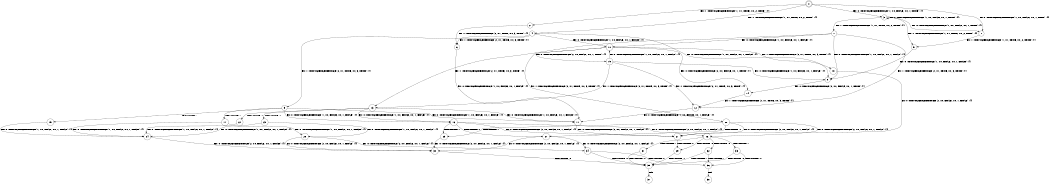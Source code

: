 digraph BCG {
size = "7, 10.5";
center = TRUE;
node [shape = circle];
0 [peripheries = 2];
0 -> 1 [label = "EX !0 !ATOMIC_EXCH_BRANCH (1, +0, FALSE, +0, 1, TRUE) !{}"];
0 -> 2 [label = "EX !1 !ATOMIC_EXCH_BRANCH (1, +1, TRUE, +0, 2, TRUE) !{}"];
0 -> 3 [label = "EX !0 !ATOMIC_EXCH_BRANCH (1, +0, FALSE, +0, 1, TRUE) !{}"];
0 -> 4 [label = "EX !1 !ATOMIC_EXCH_BRANCH (1, +1, TRUE, +0, 2, TRUE) !{}"];
1 -> 5 [label = "EX !1 !ATOMIC_EXCH_BRANCH (1, +1, TRUE, +0, 2, TRUE) !{}"];
2 -> 6 [label = "EX !1 !ATOMIC_EXCH_BRANCH (2, +1, TRUE, +0, 3, TRUE) !{}"];
3 -> 1 [label = "EX !0 !ATOMIC_EXCH_BRANCH (1, +0, FALSE, +0, 1, TRUE) !{}"];
3 -> 5 [label = "EX !1 !ATOMIC_EXCH_BRANCH (1, +1, TRUE, +0, 2, TRUE) !{}"];
3 -> 3 [label = "EX !0 !ATOMIC_EXCH_BRANCH (1, +0, FALSE, +0, 1, TRUE) !{}"];
3 -> 7 [label = "EX !1 !ATOMIC_EXCH_BRANCH (1, +1, TRUE, +0, 2, TRUE) !{}"];
4 -> 6 [label = "EX !1 !ATOMIC_EXCH_BRANCH (2, +1, TRUE, +0, 3, TRUE) !{}"];
4 -> 8 [label = "EX !0 !ATOMIC_EXCH_BRANCH (1, +0, FALSE, +0, 1, FALSE) !{}"];
4 -> 9 [label = "EX !1 !ATOMIC_EXCH_BRANCH (2, +1, TRUE, +0, 3, TRUE) !{}"];
4 -> 10 [label = "EX !0 !ATOMIC_EXCH_BRANCH (1, +0, FALSE, +0, 1, FALSE) !{}"];
5 -> 8 [label = "EX !0 !ATOMIC_EXCH_BRANCH (1, +0, FALSE, +0, 1, FALSE) !{}"];
6 -> 11 [label = "EX !0 !ATOMIC_EXCH_BRANCH (1, +0, FALSE, +0, 1, FALSE) !{}"];
7 -> 8 [label = "EX !0 !ATOMIC_EXCH_BRANCH (1, +0, FALSE, +0, 1, FALSE) !{}"];
7 -> 12 [label = "EX !1 !ATOMIC_EXCH_BRANCH (2, +1, TRUE, +0, 3, TRUE) !{}"];
7 -> 10 [label = "EX !0 !ATOMIC_EXCH_BRANCH (1, +0, FALSE, +0, 1, FALSE) !{}"];
7 -> 13 [label = "EX !1 !ATOMIC_EXCH_BRANCH (2, +1, TRUE, +0, 3, TRUE) !{}"];
8 -> 14 [label = "EX !0 !ATOMIC_EXCH_BRANCH (2, +0, FALSE, +0, 1, TRUE) !{}"];
9 -> 11 [label = "EX !0 !ATOMIC_EXCH_BRANCH (1, +0, FALSE, +0, 1, FALSE) !{}"];
9 -> 15 [label = "TERMINATE !1"];
9 -> 16 [label = "EX !0 !ATOMIC_EXCH_BRANCH (1, +0, FALSE, +0, 1, FALSE) !{}"];
9 -> 17 [label = "TERMINATE !1"];
10 -> 14 [label = "EX !0 !ATOMIC_EXCH_BRANCH (2, +0, FALSE, +0, 1, TRUE) !{}"];
10 -> 18 [label = "EX !1 !ATOMIC_EXCH_BRANCH (2, +1, TRUE, +0, 3, TRUE) !{}"];
10 -> 19 [label = "EX !0 !ATOMIC_EXCH_BRANCH (2, +0, FALSE, +0, 1, TRUE) !{}"];
10 -> 20 [label = "EX !1 !ATOMIC_EXCH_BRANCH (2, +1, TRUE, +0, 3, TRUE) !{}"];
11 -> 21 [label = "EX !0 !ATOMIC_EXCH_BRANCH (2, +0, FALSE, +0, 1, FALSE) !{}"];
12 -> 11 [label = "EX !0 !ATOMIC_EXCH_BRANCH (1, +0, FALSE, +0, 1, FALSE) !{}"];
13 -> 11 [label = "EX !0 !ATOMIC_EXCH_BRANCH (1, +0, FALSE, +0, 1, FALSE) !{}"];
13 -> 22 [label = "TERMINATE !1"];
13 -> 16 [label = "EX !0 !ATOMIC_EXCH_BRANCH (1, +0, FALSE, +0, 1, FALSE) !{}"];
13 -> 23 [label = "TERMINATE !1"];
14 -> 12 [label = "EX !1 !ATOMIC_EXCH_BRANCH (2, +1, TRUE, +0, 3, TRUE) !{}"];
15 -> 24 [label = "EX !0 !ATOMIC_EXCH_BRANCH (1, +0, FALSE, +0, 1, FALSE) !{}"];
16 -> 21 [label = "EX !0 !ATOMIC_EXCH_BRANCH (2, +0, FALSE, +0, 1, FALSE) !{}"];
16 -> 25 [label = "TERMINATE !1"];
16 -> 26 [label = "EX !0 !ATOMIC_EXCH_BRANCH (2, +0, FALSE, +0, 1, FALSE) !{}"];
16 -> 27 [label = "TERMINATE !1"];
17 -> 24 [label = "EX !0 !ATOMIC_EXCH_BRANCH (1, +0, FALSE, +0, 1, FALSE) !{}"];
17 -> 28 [label = "EX !0 !ATOMIC_EXCH_BRANCH (1, +0, FALSE, +0, 1, FALSE) !{}"];
18 -> 21 [label = "EX !0 !ATOMIC_EXCH_BRANCH (2, +0, FALSE, +0, 1, FALSE) !{}"];
19 -> 8 [label = "EX !0 !ATOMIC_EXCH_BRANCH (1, +0, FALSE, +0, 1, FALSE) !{}"];
19 -> 12 [label = "EX !1 !ATOMIC_EXCH_BRANCH (2, +1, TRUE, +0, 3, TRUE) !{}"];
19 -> 10 [label = "EX !0 !ATOMIC_EXCH_BRANCH (1, +0, FALSE, +0, 1, FALSE) !{}"];
19 -> 13 [label = "EX !1 !ATOMIC_EXCH_BRANCH (2, +1, TRUE, +0, 3, TRUE) !{}"];
20 -> 21 [label = "EX !0 !ATOMIC_EXCH_BRANCH (2, +0, FALSE, +0, 1, FALSE) !{}"];
20 -> 25 [label = "TERMINATE !1"];
20 -> 26 [label = "EX !0 !ATOMIC_EXCH_BRANCH (2, +0, FALSE, +0, 1, FALSE) !{}"];
20 -> 27 [label = "TERMINATE !1"];
21 -> 29 [label = "TERMINATE !0"];
22 -> 24 [label = "EX !0 !ATOMIC_EXCH_BRANCH (1, +0, FALSE, +0, 1, FALSE) !{}"];
23 -> 24 [label = "EX !0 !ATOMIC_EXCH_BRANCH (1, +0, FALSE, +0, 1, FALSE) !{}"];
23 -> 28 [label = "EX !0 !ATOMIC_EXCH_BRANCH (1, +0, FALSE, +0, 1, FALSE) !{}"];
24 -> 30 [label = "EX !0 !ATOMIC_EXCH_BRANCH (2, +0, FALSE, +0, 1, FALSE) !{}"];
25 -> 30 [label = "EX !0 !ATOMIC_EXCH_BRANCH (2, +0, FALSE, +0, 1, FALSE) !{}"];
26 -> 29 [label = "TERMINATE !0"];
26 -> 31 [label = "TERMINATE !1"];
26 -> 32 [label = "TERMINATE !0"];
26 -> 33 [label = "TERMINATE !1"];
27 -> 30 [label = "EX !0 !ATOMIC_EXCH_BRANCH (2, +0, FALSE, +0, 1, FALSE) !{}"];
27 -> 34 [label = "EX !0 !ATOMIC_EXCH_BRANCH (2, +0, FALSE, +0, 1, FALSE) !{}"];
28 -> 30 [label = "EX !0 !ATOMIC_EXCH_BRANCH (2, +0, FALSE, +0, 1, FALSE) !{}"];
28 -> 34 [label = "EX !0 !ATOMIC_EXCH_BRANCH (2, +0, FALSE, +0, 1, FALSE) !{}"];
29 -> 35 [label = "TERMINATE !1"];
30 -> 35 [label = "TERMINATE !0"];
31 -> 35 [label = "TERMINATE !0"];
32 -> 35 [label = "TERMINATE !1"];
32 -> 36 [label = "TERMINATE !1"];
33 -> 35 [label = "TERMINATE !0"];
33 -> 36 [label = "TERMINATE !0"];
34 -> 35 [label = "TERMINATE !0"];
34 -> 36 [label = "TERMINATE !0"];
35 -> 37 [label = "exit"];
36 -> 38 [label = "exit"];
}
